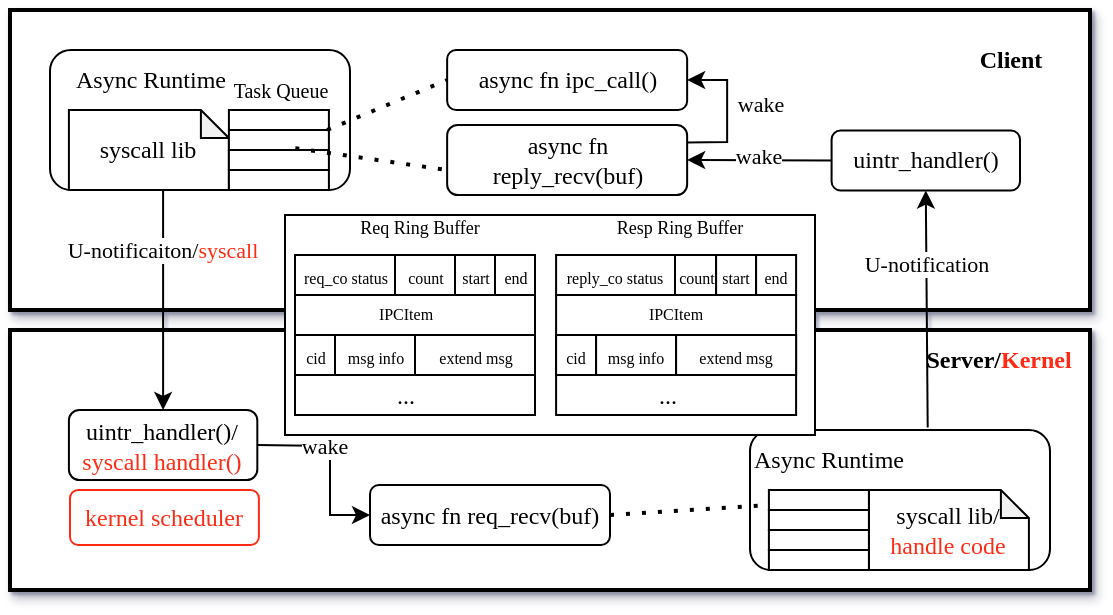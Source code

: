 <mxfile version="24.5.4" type="device">
  <diagram name="第 1 页" id="HJdR2ewPqc4SO0az2n2Y">
    <mxGraphModel dx="965" dy="-3583" grid="1" gridSize="10" guides="1" tooltips="1" connect="1" arrows="1" fold="1" page="1" pageScale="1" pageWidth="1169" pageHeight="827" background="#ffffff" math="0" shadow="1">
      <root>
        <mxCell id="0" />
        <mxCell id="1" parent="0" />
        <mxCell id="B-JMvFTmKCqjfrojI3Oj-154" value="" style="rounded=0;whiteSpace=wrap;html=1;strokeWidth=2;container=0;shadow=1;" parent="1" vertex="1">
          <mxGeometry x="40" y="4530" width="540" height="150" as="geometry" />
        </mxCell>
        <mxCell id="B-JMvFTmKCqjfrojI3Oj-155" value="&lt;font face=&quot;Times New Roman&quot;&gt;&lt;b&gt;Client&lt;/b&gt;&lt;/font&gt;" style="text;html=1;align=center;verticalAlign=middle;resizable=0;points=[];autosize=1;strokeColor=none;fillColor=none;" parent="1" vertex="1">
          <mxGeometry x="515" y="4540.25" width="50" height="30" as="geometry" />
        </mxCell>
        <mxCell id="B-JMvFTmKCqjfrojI3Oj-156" value="" style="rounded=0;whiteSpace=wrap;html=1;strokeWidth=2;container=0;shadow=1;" parent="1" vertex="1">
          <mxGeometry x="40" y="4690" width="540" height="130" as="geometry" />
        </mxCell>
        <mxCell id="B-JMvFTmKCqjfrojI3Oj-157" value="&lt;font face=&quot;Times New Roman&quot;&gt;&lt;b&gt;Server/&lt;font color=&quot;#ff2c14&quot;&gt;Kernel&lt;/font&gt;&lt;/b&gt;&lt;/font&gt;" style="text;html=1;align=center;verticalAlign=middle;resizable=0;points=[];autosize=1;strokeColor=none;fillColor=none;" parent="1" vertex="1">
          <mxGeometry x="484" y="4690" width="100" height="30" as="geometry" />
        </mxCell>
        <mxCell id="B-JMvFTmKCqjfrojI3Oj-160" value="&lt;font face=&quot;Times New Roman&quot;&gt;async fn ipc_call()&lt;/font&gt;" style="rounded=1;whiteSpace=wrap;html=1;" parent="1" vertex="1">
          <mxGeometry x="258.57" y="4550" width="120" height="30" as="geometry" />
        </mxCell>
        <mxCell id="B-JMvFTmKCqjfrojI3Oj-161" value="" style="rounded=1;whiteSpace=wrap;html=1;" parent="1" vertex="1">
          <mxGeometry x="60.0" y="4550" width="150" height="70" as="geometry" />
        </mxCell>
        <mxCell id="B-JMvFTmKCqjfrojI3Oj-162" value="&lt;font face=&quot;Times New Roman&quot;&gt;async fn reply_recv(buf)&lt;/font&gt;" style="rounded=1;whiteSpace=wrap;html=1;" parent="1" vertex="1">
          <mxGeometry x="258.57" y="4587.5" width="120" height="35" as="geometry" />
        </mxCell>
        <mxCell id="B-JMvFTmKCqjfrojI3Oj-189" value="&lt;font face=&quot;Times New Roman&quot;&gt;Async Runtime&lt;/font&gt;" style="text;html=1;align=center;verticalAlign=middle;resizable=0;points=[];autosize=1;strokeColor=none;fillColor=none;" parent="1" vertex="1">
          <mxGeometry x="60.0" y="4550" width="100" height="30" as="geometry" />
        </mxCell>
        <mxCell id="B-JMvFTmKCqjfrojI3Oj-190" value="&lt;font face=&quot;Times New Roman&quot;&gt;uintr_handler()&lt;/font&gt;" style="rounded=1;whiteSpace=wrap;html=1;" parent="1" vertex="1">
          <mxGeometry x="450.79" y="4590.25" width="94.21" height="30" as="geometry" />
        </mxCell>
        <mxCell id="B-JMvFTmKCqjfrojI3Oj-192" value="&lt;div&gt;&lt;font face=&quot;Times New Roman&quot;&gt;uintr_handler()/&lt;/font&gt;&lt;/div&gt;&lt;div&gt;&lt;span style=&quot;font-family: &amp;quot;Times New Roman&amp;quot;;&quot;&gt;&lt;font color=&quot;#ff2c14&quot;&gt;syscall handler()&lt;/font&gt;&lt;/span&gt;&lt;font face=&quot;Times New Roman&quot;&gt;&lt;br&gt;&lt;/font&gt;&lt;/div&gt;" style="rounded=1;whiteSpace=wrap;html=1;" parent="1" vertex="1">
          <mxGeometry x="69.45" y="4730" width="94.21" height="35" as="geometry" />
        </mxCell>
        <mxCell id="B-JMvFTmKCqjfrojI3Oj-193" value="" style="endArrow=classic;html=1;rounded=0;exitX=0.377;exitY=1.005;exitDx=0;exitDy=0;exitPerimeter=0;entryX=0.5;entryY=0;entryDx=0;entryDy=0;" parent="1" source="B-JMvFTmKCqjfrojI3Oj-161" target="B-JMvFTmKCqjfrojI3Oj-192" edge="1">
          <mxGeometry width="50" height="50" relative="1" as="geometry">
            <mxPoint x="330" y="4750" as="sourcePoint" />
            <mxPoint x="147" y="4730" as="targetPoint" />
          </mxGeometry>
        </mxCell>
        <mxCell id="B-JMvFTmKCqjfrojI3Oj-194" value="&lt;font face=&quot;Times New Roman&quot;&gt;U-notificaiton/&lt;font color=&quot;#ff2c14&quot;&gt;syscall&lt;/font&gt;&lt;/font&gt;" style="edgeLabel;html=1;align=center;verticalAlign=middle;resizable=0;points=[];" parent="B-JMvFTmKCqjfrojI3Oj-193" vertex="1" connectable="0">
          <mxGeometry x="-0.468" y="-1" relative="1" as="geometry">
            <mxPoint as="offset" />
          </mxGeometry>
        </mxCell>
        <mxCell id="B-JMvFTmKCqjfrojI3Oj-196" value="&lt;font face=&quot;Times New Roman&quot;&gt;async fn req_recv(buf)&lt;/font&gt;" style="rounded=1;whiteSpace=wrap;html=1;" parent="1" vertex="1">
          <mxGeometry x="220.0" y="4767.5" width="120" height="30" as="geometry" />
        </mxCell>
        <mxCell id="B-JMvFTmKCqjfrojI3Oj-198" value="&lt;font face=&quot;Times New Roman&quot;&gt;syscall lib&lt;/font&gt;" style="shape=note;whiteSpace=wrap;html=1;backgroundOutline=1;darkOpacity=0.05;size=14;" parent="1" vertex="1">
          <mxGeometry x="69.45" y="4580" width="80" height="40" as="geometry" />
        </mxCell>
        <mxCell id="B-JMvFTmKCqjfrojI3Oj-204" value="" style="rounded=0;whiteSpace=wrap;html=1;" parent="1" vertex="1">
          <mxGeometry x="149.45" y="4580" width="50" height="10" as="geometry" />
        </mxCell>
        <mxCell id="B-JMvFTmKCqjfrojI3Oj-205" value="" style="rounded=0;whiteSpace=wrap;html=1;" parent="1" vertex="1">
          <mxGeometry x="149.45" y="4590" width="50" height="10" as="geometry" />
        </mxCell>
        <mxCell id="B-JMvFTmKCqjfrojI3Oj-206" value="" style="rounded=0;whiteSpace=wrap;html=1;" parent="1" vertex="1">
          <mxGeometry x="149.45" y="4600" width="50" height="10" as="geometry" />
        </mxCell>
        <mxCell id="B-JMvFTmKCqjfrojI3Oj-207" value="" style="rounded=0;whiteSpace=wrap;html=1;" parent="1" vertex="1">
          <mxGeometry x="149.45" y="4610" width="50" height="10" as="geometry" />
        </mxCell>
        <mxCell id="B-JMvFTmKCqjfrojI3Oj-208" value="&lt;font style=&quot;font-size: 10px;&quot; face=&quot;Times New Roman&quot;&gt;Task Queue&lt;/font&gt;" style="text;html=1;align=center;verticalAlign=middle;resizable=0;points=[];autosize=1;strokeColor=none;fillColor=none;" parent="1" vertex="1">
          <mxGeometry x="140" y="4555" width="70" height="30" as="geometry" />
        </mxCell>
        <mxCell id="B-JMvFTmKCqjfrojI3Oj-209" value="" style="rounded=1;whiteSpace=wrap;html=1;" parent="1" vertex="1">
          <mxGeometry x="410" y="4740" width="150" height="70" as="geometry" />
        </mxCell>
        <mxCell id="B-JMvFTmKCqjfrojI3Oj-210" value="&lt;font face=&quot;Times New Roman&quot;&gt;Async Runtime&lt;/font&gt;" style="text;html=1;align=center;verticalAlign=middle;resizable=0;points=[];autosize=1;strokeColor=none;fillColor=none;" parent="1" vertex="1">
          <mxGeometry x="399.45" y="4740" width="100" height="30" as="geometry" />
        </mxCell>
        <mxCell id="B-JMvFTmKCqjfrojI3Oj-211" value="&lt;font face=&quot;Times New Roman&quot;&gt;syscall lib/&lt;/font&gt;&lt;div&gt;&lt;font color=&quot;#ff2c14&quot; face=&quot;Times New Roman&quot;&gt;handle code&lt;/font&gt;&lt;/div&gt;" style="shape=note;whiteSpace=wrap;html=1;backgroundOutline=1;darkOpacity=0.05;size=14;" parent="1" vertex="1">
          <mxGeometry x="469.45" y="4770" width="80" height="40" as="geometry" />
        </mxCell>
        <mxCell id="B-JMvFTmKCqjfrojI3Oj-212" value="" style="rounded=0;whiteSpace=wrap;html=1;" parent="1" vertex="1">
          <mxGeometry x="419.45" y="4770" width="50" height="10" as="geometry" />
        </mxCell>
        <mxCell id="B-JMvFTmKCqjfrojI3Oj-213" value="" style="rounded=0;whiteSpace=wrap;html=1;" parent="1" vertex="1">
          <mxGeometry x="419.45" y="4780" width="50" height="10" as="geometry" />
        </mxCell>
        <mxCell id="B-JMvFTmKCqjfrojI3Oj-214" value="" style="rounded=0;whiteSpace=wrap;html=1;" parent="1" vertex="1">
          <mxGeometry x="419.45" y="4790" width="50" height="10" as="geometry" />
        </mxCell>
        <mxCell id="B-JMvFTmKCqjfrojI3Oj-215" value="" style="rounded=0;whiteSpace=wrap;html=1;" parent="1" vertex="1">
          <mxGeometry x="419.45" y="4800" width="50" height="10" as="geometry" />
        </mxCell>
        <mxCell id="B-JMvFTmKCqjfrojI3Oj-217" value="" style="endArrow=classic;html=1;rounded=0;exitX=0.994;exitY=-0.043;exitDx=0;exitDy=0;exitPerimeter=0;entryX=0.5;entryY=1;entryDx=0;entryDy=0;" parent="1" source="B-JMvFTmKCqjfrojI3Oj-210" target="B-JMvFTmKCqjfrojI3Oj-190" edge="1">
          <mxGeometry width="50" height="50" relative="1" as="geometry">
            <mxPoint x="330" y="4700" as="sourcePoint" />
            <mxPoint x="380" y="4650" as="targetPoint" />
          </mxGeometry>
        </mxCell>
        <mxCell id="B-JMvFTmKCqjfrojI3Oj-218" value="&lt;font face=&quot;Times New Roman&quot;&gt;U-notification&lt;/font&gt;" style="edgeLabel;html=1;align=center;verticalAlign=middle;resizable=0;points=[];" parent="B-JMvFTmKCqjfrojI3Oj-217" vertex="1" connectable="0">
          <mxGeometry x="0.373" relative="1" as="geometry">
            <mxPoint as="offset" />
          </mxGeometry>
        </mxCell>
        <mxCell id="B-JMvFTmKCqjfrojI3Oj-220" value="&lt;font color=&quot;#ff2c14&quot; face=&quot;Times New Roman&quot;&gt;kernel scheduler&lt;/font&gt;" style="rounded=1;whiteSpace=wrap;html=1;strokeColor=#FF2C14;" parent="1" vertex="1">
          <mxGeometry x="70" y="4770" width="94.45" height="27.5" as="geometry" />
        </mxCell>
        <mxCell id="B-JMvFTmKCqjfrojI3Oj-221" value="" style="endArrow=none;dashed=1;html=1;dashPattern=1 3;strokeWidth=2;rounded=0;entryX=0;entryY=0.5;entryDx=0;entryDy=0;" parent="1" target="B-JMvFTmKCqjfrojI3Oj-160" edge="1">
          <mxGeometry width="50" height="50" relative="1" as="geometry">
            <mxPoint x="198.57" y="4590" as="sourcePoint" />
            <mxPoint x="378.57" y="4630" as="targetPoint" />
          </mxGeometry>
        </mxCell>
        <mxCell id="B-JMvFTmKCqjfrojI3Oj-222" value="" style="endArrow=none;dashed=1;html=1;dashPattern=1 3;strokeWidth=2;rounded=0;exitX=0.664;exitY=-0.089;exitDx=0;exitDy=0;exitPerimeter=0;" parent="1" source="B-JMvFTmKCqjfrojI3Oj-206" edge="1">
          <mxGeometry width="50" height="50" relative="1" as="geometry">
            <mxPoint x="328.57" y="4680" as="sourcePoint" />
            <mxPoint x="258.57" y="4610" as="targetPoint" />
          </mxGeometry>
        </mxCell>
        <mxCell id="B-JMvFTmKCqjfrojI3Oj-223" value="" style="endArrow=none;dashed=1;html=1;dashPattern=1 3;strokeWidth=2;rounded=0;exitX=1;exitY=0.5;exitDx=0;exitDy=0;entryX=0;entryY=0.75;entryDx=0;entryDy=0;" parent="1" source="B-JMvFTmKCqjfrojI3Oj-196" target="B-JMvFTmKCqjfrojI3Oj-212" edge="1">
          <mxGeometry width="50" height="50" relative="1" as="geometry">
            <mxPoint x="359.45" y="4777.5" as="sourcePoint" />
            <mxPoint x="399.45" y="4677.5" as="targetPoint" />
          </mxGeometry>
        </mxCell>
        <mxCell id="B-JMvFTmKCqjfrojI3Oj-226" value="" style="endArrow=classic;html=1;rounded=0;exitX=0;exitY=0.5;exitDx=0;exitDy=0;entryX=1;entryY=0.5;entryDx=0;entryDy=0;" parent="1" source="B-JMvFTmKCqjfrojI3Oj-190" target="B-JMvFTmKCqjfrojI3Oj-162" edge="1">
          <mxGeometry width="50" height="50" relative="1" as="geometry">
            <mxPoint x="328.57" y="4680" as="sourcePoint" />
            <mxPoint x="378.57" y="4630" as="targetPoint" />
          </mxGeometry>
        </mxCell>
        <mxCell id="B-JMvFTmKCqjfrojI3Oj-229" value="&lt;font face=&quot;Times New Roman&quot;&gt;wake&lt;/font&gt;" style="edgeLabel;html=1;align=center;verticalAlign=middle;resizable=0;points=[];" parent="B-JMvFTmKCqjfrojI3Oj-226" vertex="1" connectable="0">
          <mxGeometry x="0.019" y="-2" relative="1" as="geometry">
            <mxPoint as="offset" />
          </mxGeometry>
        </mxCell>
        <mxCell id="B-JMvFTmKCqjfrojI3Oj-230" value="" style="endArrow=classic;html=1;rounded=0;exitX=1;exitY=0.5;exitDx=0;exitDy=0;entryX=0;entryY=0.5;entryDx=0;entryDy=0;" parent="1" source="B-JMvFTmKCqjfrojI3Oj-192" target="B-JMvFTmKCqjfrojI3Oj-196" edge="1">
          <mxGeometry width="50" height="50" relative="1" as="geometry">
            <mxPoint x="330" y="4732.5" as="sourcePoint" />
            <mxPoint x="380" y="4682.5" as="targetPoint" />
            <Array as="points">
              <mxPoint x="200" y="4748" />
              <mxPoint x="200" y="4782.5" />
            </Array>
          </mxGeometry>
        </mxCell>
        <mxCell id="B-JMvFTmKCqjfrojI3Oj-231" value="&lt;font face=&quot;Times New Roman&quot;&gt;wake&lt;/font&gt;" style="edgeLabel;html=1;align=center;verticalAlign=middle;resizable=0;points=[];" parent="B-JMvFTmKCqjfrojI3Oj-230" vertex="1" connectable="0">
          <mxGeometry x="-0.268" relative="1" as="geometry">
            <mxPoint as="offset" />
          </mxGeometry>
        </mxCell>
        <mxCell id="B-JMvFTmKCqjfrojI3Oj-232" value="" style="endArrow=classic;html=1;rounded=0;exitX=1;exitY=0.25;exitDx=0;exitDy=0;entryX=1;entryY=0.5;entryDx=0;entryDy=0;" parent="1" source="B-JMvFTmKCqjfrojI3Oj-162" target="B-JMvFTmKCqjfrojI3Oj-160" edge="1">
          <mxGeometry width="50" height="50" relative="1" as="geometry">
            <mxPoint x="328.57" y="4680" as="sourcePoint" />
            <mxPoint x="378.57" y="4630" as="targetPoint" />
            <Array as="points">
              <mxPoint x="398.57" y="4596" />
              <mxPoint x="398.57" y="4565" />
            </Array>
          </mxGeometry>
        </mxCell>
        <mxCell id="B-JMvFTmKCqjfrojI3Oj-233" value="&lt;font face=&quot;Times New Roman&quot;&gt;wake&lt;/font&gt;" style="edgeLabel;html=1;align=center;verticalAlign=middle;resizable=0;points=[];" parent="B-JMvFTmKCqjfrojI3Oj-232" vertex="1" connectable="0">
          <mxGeometry x="0.099" relative="1" as="geometry">
            <mxPoint x="16" as="offset" />
          </mxGeometry>
        </mxCell>
        <mxCell id="uf0-_T7T-mCnK8aiK6UU-66" value="" style="rounded=0;whiteSpace=wrap;html=1;" vertex="1" parent="1">
          <mxGeometry x="177.5" y="4632.5" width="265" height="110" as="geometry" />
        </mxCell>
        <mxCell id="uf0-_T7T-mCnK8aiK6UU-67" value="" style="rounded=0;whiteSpace=wrap;html=1;" vertex="1" parent="1">
          <mxGeometry x="182.5" y="4672.5" width="120" height="60" as="geometry" />
        </mxCell>
        <mxCell id="uf0-_T7T-mCnK8aiK6UU-68" value="&lt;font face=&quot;Times New Roman&quot; style=&quot;font-size: 8px;&quot;&gt;req_co status&lt;/font&gt;" style="rounded=0;whiteSpace=wrap;html=1;" vertex="1" parent="1">
          <mxGeometry x="182.5" y="4652.5" width="50" height="20" as="geometry" />
        </mxCell>
        <mxCell id="uf0-_T7T-mCnK8aiK6UU-69" value="&lt;span style=&quot;font-family: &amp;quot;Times New Roman&amp;quot;;&quot;&gt;&lt;font style=&quot;font-size: 8px;&quot;&gt;count&lt;/font&gt;&lt;/span&gt;" style="rounded=0;whiteSpace=wrap;html=1;" vertex="1" parent="1">
          <mxGeometry x="232.5" y="4652.5" width="30" height="20" as="geometry" />
        </mxCell>
        <mxCell id="uf0-_T7T-mCnK8aiK6UU-70" value="&lt;span style=&quot;font-family: &amp;quot;Times New Roman&amp;quot;;&quot;&gt;&lt;font style=&quot;font-size: 8px;&quot;&gt;start&lt;/font&gt;&lt;/span&gt;" style="rounded=0;whiteSpace=wrap;html=1;" vertex="1" parent="1">
          <mxGeometry x="262.5" y="4652.5" width="20" height="20" as="geometry" />
        </mxCell>
        <mxCell id="uf0-_T7T-mCnK8aiK6UU-71" value="&lt;font face=&quot;Times New Roman&quot; style=&quot;font-size: 8px;&quot;&gt;end&lt;/font&gt;" style="rounded=0;whiteSpace=wrap;html=1;" vertex="1" parent="1">
          <mxGeometry x="282.5" y="4652.5" width="20" height="20" as="geometry" />
        </mxCell>
        <mxCell id="uf0-_T7T-mCnK8aiK6UU-72" value="&lt;font face=&quot;Times New Roman&quot; style=&quot;font-size: 8px;&quot;&gt;cid&lt;/font&gt;" style="rounded=0;whiteSpace=wrap;html=1;" vertex="1" parent="1">
          <mxGeometry x="182.5" y="4692.5" width="20" height="20" as="geometry" />
        </mxCell>
        <mxCell id="uf0-_T7T-mCnK8aiK6UU-73" value="&lt;font face=&quot;Times New Roman&quot; style=&quot;font-size: 8px;&quot;&gt;msg info&lt;/font&gt;" style="rounded=0;whiteSpace=wrap;html=1;" vertex="1" parent="1">
          <mxGeometry x="202.5" y="4692.5" width="40" height="20" as="geometry" />
        </mxCell>
        <mxCell id="uf0-_T7T-mCnK8aiK6UU-74" value="&lt;font style=&quot;font-size: 8px;&quot; face=&quot;Times New Roman&quot;&gt;extend msg&lt;/font&gt;" style="rounded=0;whiteSpace=wrap;html=1;" vertex="1" parent="1">
          <mxGeometry x="242.5" y="4692.5" width="60" height="20" as="geometry" />
        </mxCell>
        <mxCell id="uf0-_T7T-mCnK8aiK6UU-75" value="&lt;font style=&quot;font-size: 9px;&quot; face=&quot;Times New Roman&quot;&gt;Req Ring Buffer&lt;/font&gt;" style="text;html=1;align=center;verticalAlign=middle;whiteSpace=wrap;rounded=0;" vertex="1" parent="1">
          <mxGeometry x="199.72" y="4622.5" width="90" height="30" as="geometry" />
        </mxCell>
        <mxCell id="uf0-_T7T-mCnK8aiK6UU-76" value="&lt;font style=&quot;font-size: 8px;&quot; face=&quot;Times New Roman&quot;&gt;IPCItem&lt;/font&gt;" style="text;html=1;align=center;verticalAlign=middle;whiteSpace=wrap;rounded=0;" vertex="1" parent="1">
          <mxGeometry x="207.5" y="4670" width="60" height="22.5" as="geometry" />
        </mxCell>
        <mxCell id="uf0-_T7T-mCnK8aiK6UU-77" value="&lt;font face=&quot;Times New Roman&quot;&gt;...&lt;/font&gt;" style="text;html=1;align=center;verticalAlign=middle;whiteSpace=wrap;rounded=0;" vertex="1" parent="1">
          <mxGeometry x="208.05" y="4712.5" width="60" height="20" as="geometry" />
        </mxCell>
        <mxCell id="uf0-_T7T-mCnK8aiK6UU-78" value="&lt;font style=&quot;font-size: 9px;&quot; face=&quot;Times New Roman&quot;&gt;Resp Ring Buffer&lt;/font&gt;" style="text;html=1;align=center;verticalAlign=middle;whiteSpace=wrap;rounded=0;" vertex="1" parent="1">
          <mxGeometry x="330.27" y="4622.5" width="90" height="30" as="geometry" />
        </mxCell>
        <mxCell id="uf0-_T7T-mCnK8aiK6UU-79" value="" style="rounded=0;whiteSpace=wrap;html=1;" vertex="1" parent="1">
          <mxGeometry x="313.05" y="4672.5" width="120" height="60" as="geometry" />
        </mxCell>
        <mxCell id="uf0-_T7T-mCnK8aiK6UU-80" value="&lt;font face=&quot;Times New Roman&quot; style=&quot;font-size: 8px;&quot;&gt;reply_co status&lt;/font&gt;" style="rounded=0;whiteSpace=wrap;html=1;" vertex="1" parent="1">
          <mxGeometry x="313.05" y="4652.5" width="59.45" height="20" as="geometry" />
        </mxCell>
        <mxCell id="uf0-_T7T-mCnK8aiK6UU-81" value="&lt;span style=&quot;font-family: &amp;quot;Times New Roman&amp;quot;;&quot;&gt;&lt;font style=&quot;font-size: 8px;&quot;&gt;count&lt;/font&gt;&lt;/span&gt;" style="rounded=0;whiteSpace=wrap;html=1;" vertex="1" parent="1">
          <mxGeometry x="372.5" y="4652.5" width="20.55" height="20" as="geometry" />
        </mxCell>
        <mxCell id="uf0-_T7T-mCnK8aiK6UU-82" value="&lt;span style=&quot;font-family: &amp;quot;Times New Roman&amp;quot;;&quot;&gt;&lt;font style=&quot;font-size: 8px;&quot;&gt;start&lt;/font&gt;&lt;/span&gt;" style="rounded=0;whiteSpace=wrap;html=1;" vertex="1" parent="1">
          <mxGeometry x="393.05" y="4652.5" width="20" height="20" as="geometry" />
        </mxCell>
        <mxCell id="uf0-_T7T-mCnK8aiK6UU-83" value="&lt;font face=&quot;Times New Roman&quot; style=&quot;font-size: 8px;&quot;&gt;end&lt;/font&gt;" style="rounded=0;whiteSpace=wrap;html=1;" vertex="1" parent="1">
          <mxGeometry x="413.05" y="4652.5" width="20" height="20" as="geometry" />
        </mxCell>
        <mxCell id="uf0-_T7T-mCnK8aiK6UU-84" value="&lt;font face=&quot;Times New Roman&quot; style=&quot;font-size: 8px;&quot;&gt;cid&lt;/font&gt;" style="rounded=0;whiteSpace=wrap;html=1;" vertex="1" parent="1">
          <mxGeometry x="313.05" y="4692.5" width="20" height="20" as="geometry" />
        </mxCell>
        <mxCell id="uf0-_T7T-mCnK8aiK6UU-85" value="&lt;font face=&quot;Times New Roman&quot; style=&quot;font-size: 8px;&quot;&gt;msg info&lt;/font&gt;" style="rounded=0;whiteSpace=wrap;html=1;" vertex="1" parent="1">
          <mxGeometry x="333.05" y="4692.5" width="40" height="20" as="geometry" />
        </mxCell>
        <mxCell id="uf0-_T7T-mCnK8aiK6UU-86" value="&lt;font style=&quot;font-size: 8px;&quot; face=&quot;Times New Roman&quot;&gt;extend msg&lt;/font&gt;" style="rounded=0;whiteSpace=wrap;html=1;" vertex="1" parent="1">
          <mxGeometry x="373.05" y="4692.5" width="60" height="20" as="geometry" />
        </mxCell>
        <mxCell id="uf0-_T7T-mCnK8aiK6UU-88" value="&lt;font face=&quot;Times New Roman&quot;&gt;...&lt;/font&gt;" style="text;html=1;align=center;verticalAlign=middle;whiteSpace=wrap;rounded=0;" vertex="1" parent="1">
          <mxGeometry x="338.6" y="4712.5" width="60" height="20" as="geometry" />
        </mxCell>
        <mxCell id="uf0-_T7T-mCnK8aiK6UU-92" value="&lt;font style=&quot;font-size: 8px;&quot; face=&quot;Times New Roman&quot;&gt;IPCItem&lt;/font&gt;" style="text;html=1;align=center;verticalAlign=middle;whiteSpace=wrap;rounded=0;" vertex="1" parent="1">
          <mxGeometry x="343.05" y="4670" width="60" height="22.5" as="geometry" />
        </mxCell>
      </root>
    </mxGraphModel>
  </diagram>
</mxfile>
